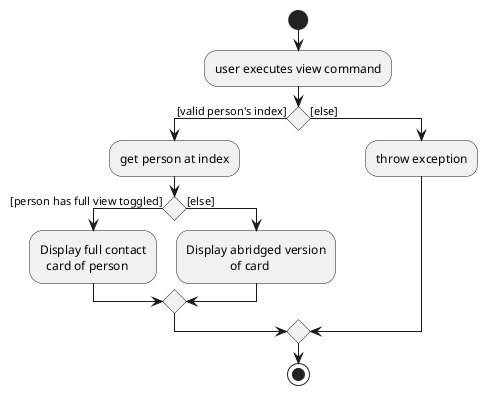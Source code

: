 @startuml
'https://plantuml.com/activity-diagram-beta

start
:user executes view command;
if () then ([valid person's index])
  :get person at index;
  if () then ([person has full view toggled])
      :Display full contact
        card of person;
    else ([else])
      :Display abridged version
                    of card;
    endif
else ([else])
  :throw exception;
endif

stop

@enduml
